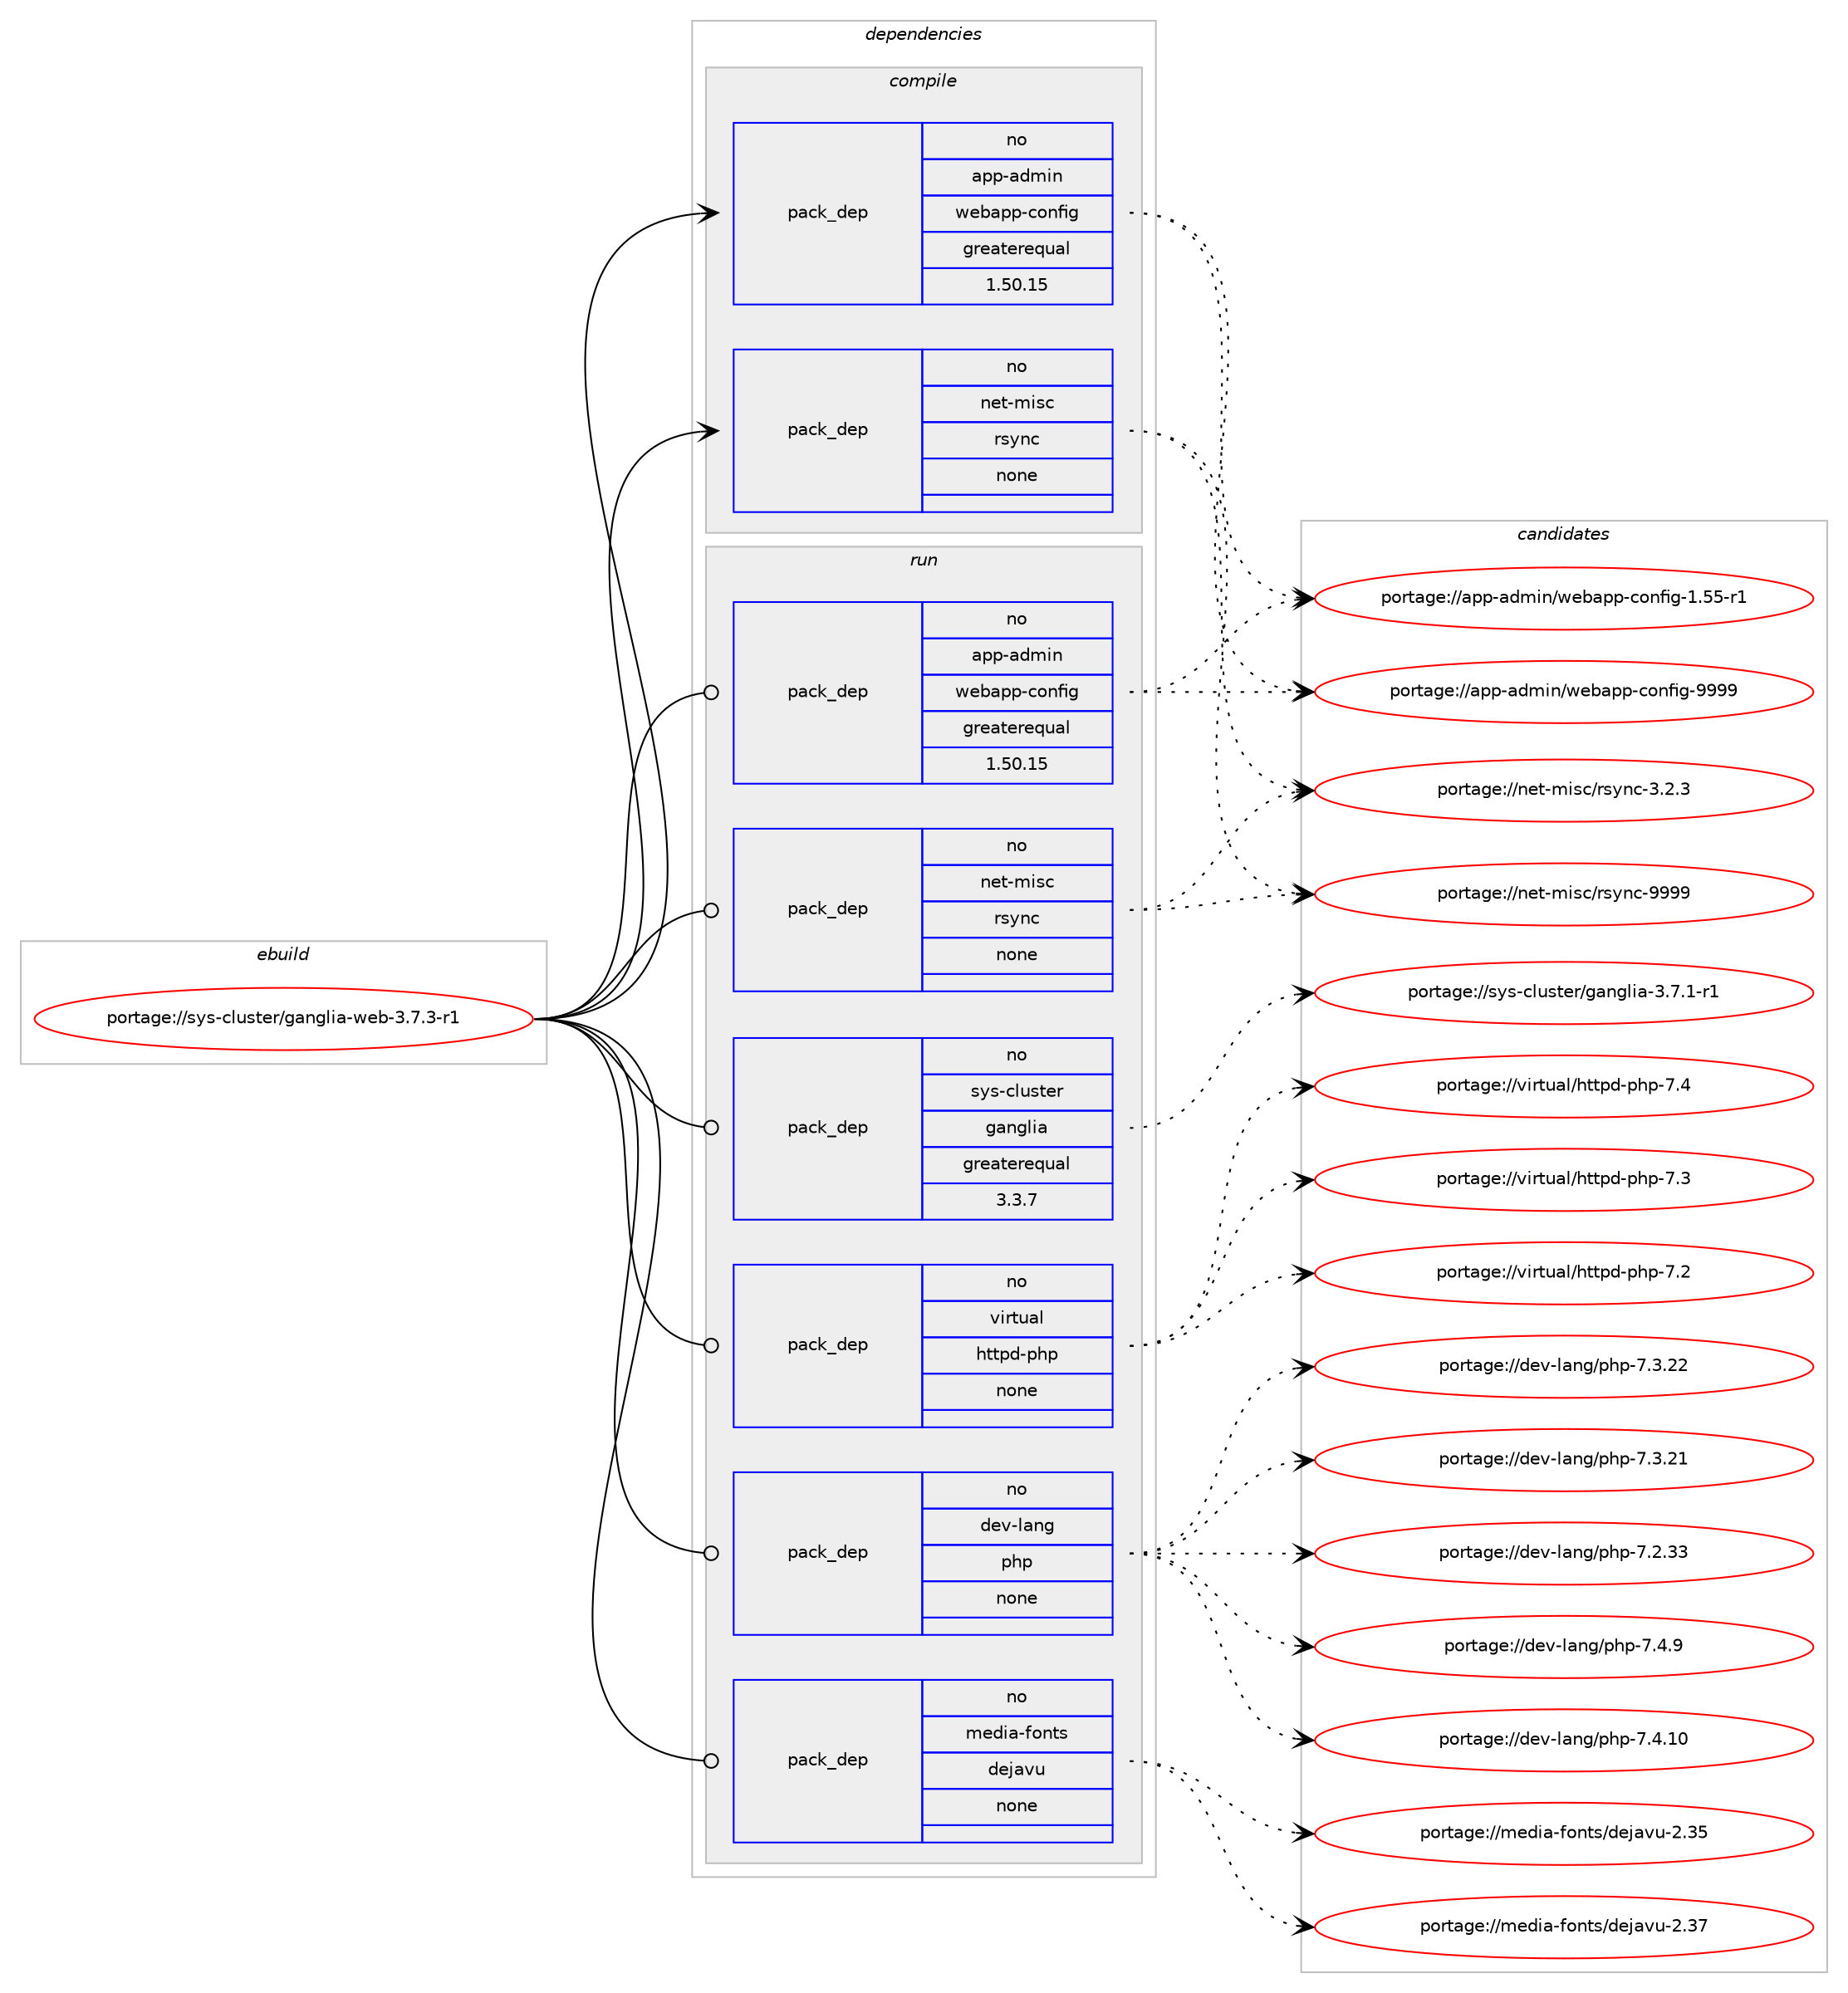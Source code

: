 digraph prolog {

# *************
# Graph options
# *************

newrank=true;
concentrate=true;
compound=true;
graph [rankdir=LR,fontname=Helvetica,fontsize=10,ranksep=1.5];#, ranksep=2.5, nodesep=0.2];
edge  [arrowhead=vee];
node  [fontname=Helvetica,fontsize=10];

# **********
# The ebuild
# **********

subgraph cluster_leftcol {
color=gray;
rank=same;
label=<<i>ebuild</i>>;
id [label="portage://sys-cluster/ganglia-web-3.7.3-r1", color=red, width=4, href="../sys-cluster/ganglia-web-3.7.3-r1.svg"];
}

# ****************
# The dependencies
# ****************

subgraph cluster_midcol {
color=gray;
label=<<i>dependencies</i>>;
subgraph cluster_compile {
fillcolor="#eeeeee";
style=filled;
label=<<i>compile</i>>;
subgraph pack1815 {
dependency2078 [label=<<TABLE BORDER="0" CELLBORDER="1" CELLSPACING="0" CELLPADDING="4" WIDTH="220"><TR><TD ROWSPAN="6" CELLPADDING="30">pack_dep</TD></TR><TR><TD WIDTH="110">no</TD></TR><TR><TD>app-admin</TD></TR><TR><TD>webapp-config</TD></TR><TR><TD>greaterequal</TD></TR><TR><TD>1.50.15</TD></TR></TABLE>>, shape=none, color=blue];
}
id:e -> dependency2078:w [weight=20,style="solid",arrowhead="vee"];
subgraph pack1816 {
dependency2079 [label=<<TABLE BORDER="0" CELLBORDER="1" CELLSPACING="0" CELLPADDING="4" WIDTH="220"><TR><TD ROWSPAN="6" CELLPADDING="30">pack_dep</TD></TR><TR><TD WIDTH="110">no</TD></TR><TR><TD>net-misc</TD></TR><TR><TD>rsync</TD></TR><TR><TD>none</TD></TR><TR><TD></TD></TR></TABLE>>, shape=none, color=blue];
}
id:e -> dependency2079:w [weight=20,style="solid",arrowhead="vee"];
}
subgraph cluster_compileandrun {
fillcolor="#eeeeee";
style=filled;
label=<<i>compile and run</i>>;
}
subgraph cluster_run {
fillcolor="#eeeeee";
style=filled;
label=<<i>run</i>>;
subgraph pack1817 {
dependency2080 [label=<<TABLE BORDER="0" CELLBORDER="1" CELLSPACING="0" CELLPADDING="4" WIDTH="220"><TR><TD ROWSPAN="6" CELLPADDING="30">pack_dep</TD></TR><TR><TD WIDTH="110">no</TD></TR><TR><TD>app-admin</TD></TR><TR><TD>webapp-config</TD></TR><TR><TD>greaterequal</TD></TR><TR><TD>1.50.15</TD></TR></TABLE>>, shape=none, color=blue];
}
id:e -> dependency2080:w [weight=20,style="solid",arrowhead="odot"];
subgraph pack1818 {
dependency2081 [label=<<TABLE BORDER="0" CELLBORDER="1" CELLSPACING="0" CELLPADDING="4" WIDTH="220"><TR><TD ROWSPAN="6" CELLPADDING="30">pack_dep</TD></TR><TR><TD WIDTH="110">no</TD></TR><TR><TD>dev-lang</TD></TR><TR><TD>php</TD></TR><TR><TD>none</TD></TR><TR><TD></TD></TR></TABLE>>, shape=none, color=blue];
}
id:e -> dependency2081:w [weight=20,style="solid",arrowhead="odot"];
subgraph pack1819 {
dependency2082 [label=<<TABLE BORDER="0" CELLBORDER="1" CELLSPACING="0" CELLPADDING="4" WIDTH="220"><TR><TD ROWSPAN="6" CELLPADDING="30">pack_dep</TD></TR><TR><TD WIDTH="110">no</TD></TR><TR><TD>media-fonts</TD></TR><TR><TD>dejavu</TD></TR><TR><TD>none</TD></TR><TR><TD></TD></TR></TABLE>>, shape=none, color=blue];
}
id:e -> dependency2082:w [weight=20,style="solid",arrowhead="odot"];
subgraph pack1820 {
dependency2083 [label=<<TABLE BORDER="0" CELLBORDER="1" CELLSPACING="0" CELLPADDING="4" WIDTH="220"><TR><TD ROWSPAN="6" CELLPADDING="30">pack_dep</TD></TR><TR><TD WIDTH="110">no</TD></TR><TR><TD>net-misc</TD></TR><TR><TD>rsync</TD></TR><TR><TD>none</TD></TR><TR><TD></TD></TR></TABLE>>, shape=none, color=blue];
}
id:e -> dependency2083:w [weight=20,style="solid",arrowhead="odot"];
subgraph pack1821 {
dependency2084 [label=<<TABLE BORDER="0" CELLBORDER="1" CELLSPACING="0" CELLPADDING="4" WIDTH="220"><TR><TD ROWSPAN="6" CELLPADDING="30">pack_dep</TD></TR><TR><TD WIDTH="110">no</TD></TR><TR><TD>sys-cluster</TD></TR><TR><TD>ganglia</TD></TR><TR><TD>greaterequal</TD></TR><TR><TD>3.3.7</TD></TR></TABLE>>, shape=none, color=blue];
}
id:e -> dependency2084:w [weight=20,style="solid",arrowhead="odot"];
subgraph pack1822 {
dependency2085 [label=<<TABLE BORDER="0" CELLBORDER="1" CELLSPACING="0" CELLPADDING="4" WIDTH="220"><TR><TD ROWSPAN="6" CELLPADDING="30">pack_dep</TD></TR><TR><TD WIDTH="110">no</TD></TR><TR><TD>virtual</TD></TR><TR><TD>httpd-php</TD></TR><TR><TD>none</TD></TR><TR><TD></TD></TR></TABLE>>, shape=none, color=blue];
}
id:e -> dependency2085:w [weight=20,style="solid",arrowhead="odot"];
}
}

# **************
# The candidates
# **************

subgraph cluster_choices {
rank=same;
color=gray;
label=<<i>candidates</i>>;

subgraph choice1815 {
color=black;
nodesep=1;
choice97112112459710010910511047119101989711211245991111101021051034557575757 [label="portage://app-admin/webapp-config-9999", color=red, width=4,href="../app-admin/webapp-config-9999.svg"];
choice971121124597100109105110471191019897112112459911111010210510345494653534511449 [label="portage://app-admin/webapp-config-1.55-r1", color=red, width=4,href="../app-admin/webapp-config-1.55-r1.svg"];
dependency2078:e -> choice97112112459710010910511047119101989711211245991111101021051034557575757:w [style=dotted,weight="100"];
dependency2078:e -> choice971121124597100109105110471191019897112112459911111010210510345494653534511449:w [style=dotted,weight="100"];
}
subgraph choice1816 {
color=black;
nodesep=1;
choice110101116451091051159947114115121110994557575757 [label="portage://net-misc/rsync-9999", color=red, width=4,href="../net-misc/rsync-9999.svg"];
choice11010111645109105115994711411512111099455146504651 [label="portage://net-misc/rsync-3.2.3", color=red, width=4,href="../net-misc/rsync-3.2.3.svg"];
dependency2079:e -> choice110101116451091051159947114115121110994557575757:w [style=dotted,weight="100"];
dependency2079:e -> choice11010111645109105115994711411512111099455146504651:w [style=dotted,weight="100"];
}
subgraph choice1817 {
color=black;
nodesep=1;
choice97112112459710010910511047119101989711211245991111101021051034557575757 [label="portage://app-admin/webapp-config-9999", color=red, width=4,href="../app-admin/webapp-config-9999.svg"];
choice971121124597100109105110471191019897112112459911111010210510345494653534511449 [label="portage://app-admin/webapp-config-1.55-r1", color=red, width=4,href="../app-admin/webapp-config-1.55-r1.svg"];
dependency2080:e -> choice97112112459710010910511047119101989711211245991111101021051034557575757:w [style=dotted,weight="100"];
dependency2080:e -> choice971121124597100109105110471191019897112112459911111010210510345494653534511449:w [style=dotted,weight="100"];
}
subgraph choice1818 {
color=black;
nodesep=1;
choice100101118451089711010347112104112455546524657 [label="portage://dev-lang/php-7.4.9", color=red, width=4,href="../dev-lang/php-7.4.9.svg"];
choice10010111845108971101034711210411245554652464948 [label="portage://dev-lang/php-7.4.10", color=red, width=4,href="../dev-lang/php-7.4.10.svg"];
choice10010111845108971101034711210411245554651465050 [label="portage://dev-lang/php-7.3.22", color=red, width=4,href="../dev-lang/php-7.3.22.svg"];
choice10010111845108971101034711210411245554651465049 [label="portage://dev-lang/php-7.3.21", color=red, width=4,href="../dev-lang/php-7.3.21.svg"];
choice10010111845108971101034711210411245554650465151 [label="portage://dev-lang/php-7.2.33", color=red, width=4,href="../dev-lang/php-7.2.33.svg"];
dependency2081:e -> choice100101118451089711010347112104112455546524657:w [style=dotted,weight="100"];
dependency2081:e -> choice10010111845108971101034711210411245554652464948:w [style=dotted,weight="100"];
dependency2081:e -> choice10010111845108971101034711210411245554651465050:w [style=dotted,weight="100"];
dependency2081:e -> choice10010111845108971101034711210411245554651465049:w [style=dotted,weight="100"];
dependency2081:e -> choice10010111845108971101034711210411245554650465151:w [style=dotted,weight="100"];
}
subgraph choice1819 {
color=black;
nodesep=1;
choice109101100105974510211111011611547100101106971181174550465155 [label="portage://media-fonts/dejavu-2.37", color=red, width=4,href="../media-fonts/dejavu-2.37.svg"];
choice109101100105974510211111011611547100101106971181174550465153 [label="portage://media-fonts/dejavu-2.35", color=red, width=4,href="../media-fonts/dejavu-2.35.svg"];
dependency2082:e -> choice109101100105974510211111011611547100101106971181174550465155:w [style=dotted,weight="100"];
dependency2082:e -> choice109101100105974510211111011611547100101106971181174550465153:w [style=dotted,weight="100"];
}
subgraph choice1820 {
color=black;
nodesep=1;
choice110101116451091051159947114115121110994557575757 [label="portage://net-misc/rsync-9999", color=red, width=4,href="../net-misc/rsync-9999.svg"];
choice11010111645109105115994711411512111099455146504651 [label="portage://net-misc/rsync-3.2.3", color=red, width=4,href="../net-misc/rsync-3.2.3.svg"];
dependency2083:e -> choice110101116451091051159947114115121110994557575757:w [style=dotted,weight="100"];
dependency2083:e -> choice11010111645109105115994711411512111099455146504651:w [style=dotted,weight="100"];
}
subgraph choice1821 {
color=black;
nodesep=1;
choice11512111545991081171151161011144710397110103108105974551465546494511449 [label="portage://sys-cluster/ganglia-3.7.1-r1", color=red, width=4,href="../sys-cluster/ganglia-3.7.1-r1.svg"];
dependency2084:e -> choice11512111545991081171151161011144710397110103108105974551465546494511449:w [style=dotted,weight="100"];
}
subgraph choice1822 {
color=black;
nodesep=1;
choice11810511411611797108471041161161121004511210411245554652 [label="portage://virtual/httpd-php-7.4", color=red, width=4,href="../virtual/httpd-php-7.4.svg"];
choice11810511411611797108471041161161121004511210411245554651 [label="portage://virtual/httpd-php-7.3", color=red, width=4,href="../virtual/httpd-php-7.3.svg"];
choice11810511411611797108471041161161121004511210411245554650 [label="portage://virtual/httpd-php-7.2", color=red, width=4,href="../virtual/httpd-php-7.2.svg"];
dependency2085:e -> choice11810511411611797108471041161161121004511210411245554652:w [style=dotted,weight="100"];
dependency2085:e -> choice11810511411611797108471041161161121004511210411245554651:w [style=dotted,weight="100"];
dependency2085:e -> choice11810511411611797108471041161161121004511210411245554650:w [style=dotted,weight="100"];
}
}

}
